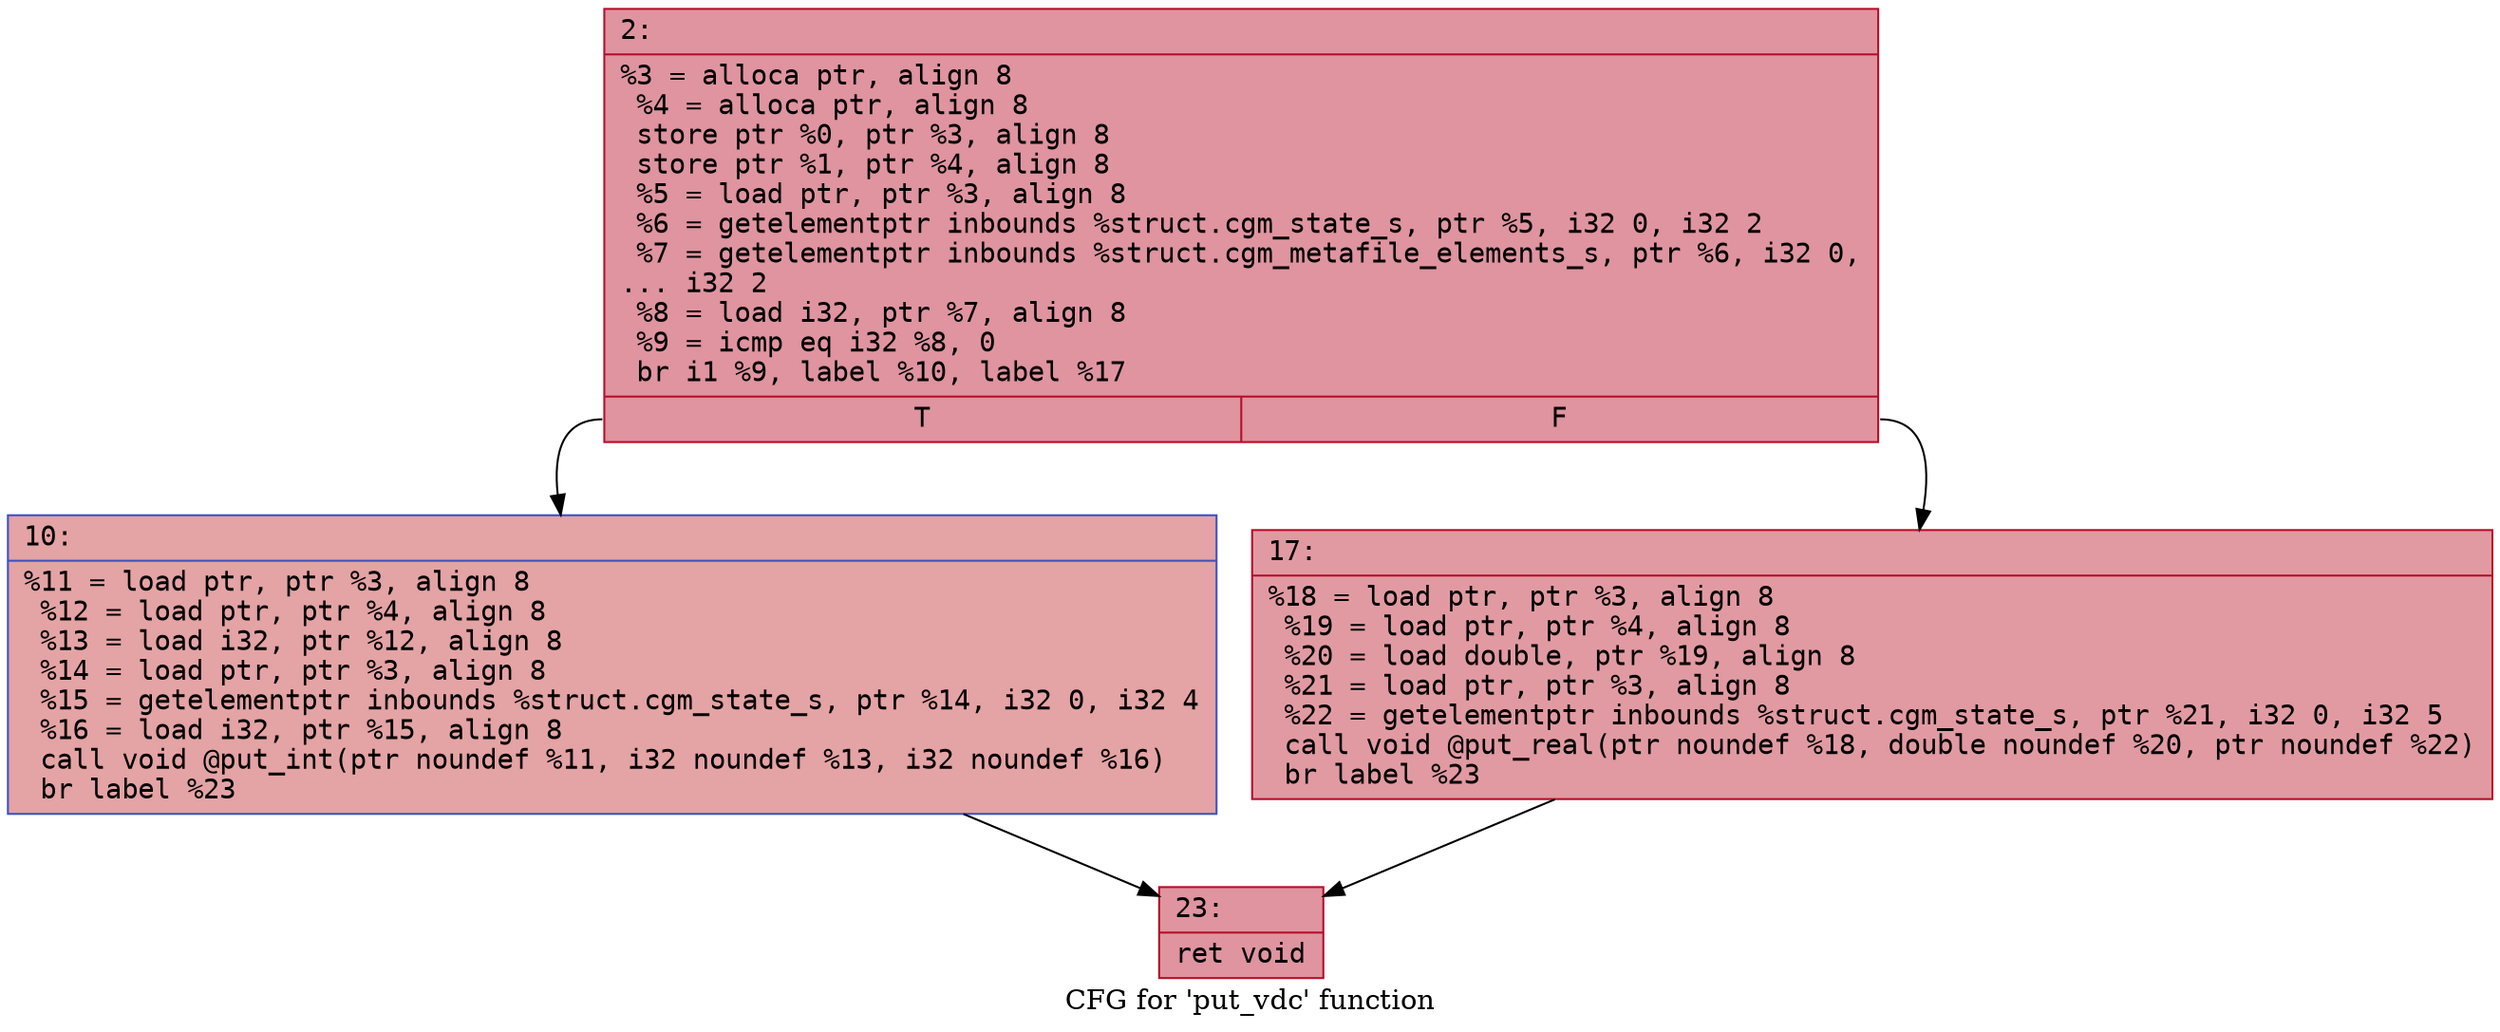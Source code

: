 digraph "CFG for 'put_vdc' function" {
	label="CFG for 'put_vdc' function";

	Node0x6000024c7c00 [shape=record,color="#b70d28ff", style=filled, fillcolor="#b70d2870" fontname="Courier",label="{2:\l|  %3 = alloca ptr, align 8\l  %4 = alloca ptr, align 8\l  store ptr %0, ptr %3, align 8\l  store ptr %1, ptr %4, align 8\l  %5 = load ptr, ptr %3, align 8\l  %6 = getelementptr inbounds %struct.cgm_state_s, ptr %5, i32 0, i32 2\l  %7 = getelementptr inbounds %struct.cgm_metafile_elements_s, ptr %6, i32 0,\l... i32 2\l  %8 = load i32, ptr %7, align 8\l  %9 = icmp eq i32 %8, 0\l  br i1 %9, label %10, label %17\l|{<s0>T|<s1>F}}"];
	Node0x6000024c7c00:s0 -> Node0x6000024c7c50[tooltip="2 -> 10\nProbability 37.50%" ];
	Node0x6000024c7c00:s1 -> Node0x6000024c7ca0[tooltip="2 -> 17\nProbability 62.50%" ];
	Node0x6000024c7c50 [shape=record,color="#3d50c3ff", style=filled, fillcolor="#c32e3170" fontname="Courier",label="{10:\l|  %11 = load ptr, ptr %3, align 8\l  %12 = load ptr, ptr %4, align 8\l  %13 = load i32, ptr %12, align 8\l  %14 = load ptr, ptr %3, align 8\l  %15 = getelementptr inbounds %struct.cgm_state_s, ptr %14, i32 0, i32 4\l  %16 = load i32, ptr %15, align 8\l  call void @put_int(ptr noundef %11, i32 noundef %13, i32 noundef %16)\l  br label %23\l}"];
	Node0x6000024c7c50 -> Node0x6000024c7cf0[tooltip="10 -> 23\nProbability 100.00%" ];
	Node0x6000024c7ca0 [shape=record,color="#b70d28ff", style=filled, fillcolor="#bb1b2c70" fontname="Courier",label="{17:\l|  %18 = load ptr, ptr %3, align 8\l  %19 = load ptr, ptr %4, align 8\l  %20 = load double, ptr %19, align 8\l  %21 = load ptr, ptr %3, align 8\l  %22 = getelementptr inbounds %struct.cgm_state_s, ptr %21, i32 0, i32 5\l  call void @put_real(ptr noundef %18, double noundef %20, ptr noundef %22)\l  br label %23\l}"];
	Node0x6000024c7ca0 -> Node0x6000024c7cf0[tooltip="17 -> 23\nProbability 100.00%" ];
	Node0x6000024c7cf0 [shape=record,color="#b70d28ff", style=filled, fillcolor="#b70d2870" fontname="Courier",label="{23:\l|  ret void\l}"];
}
